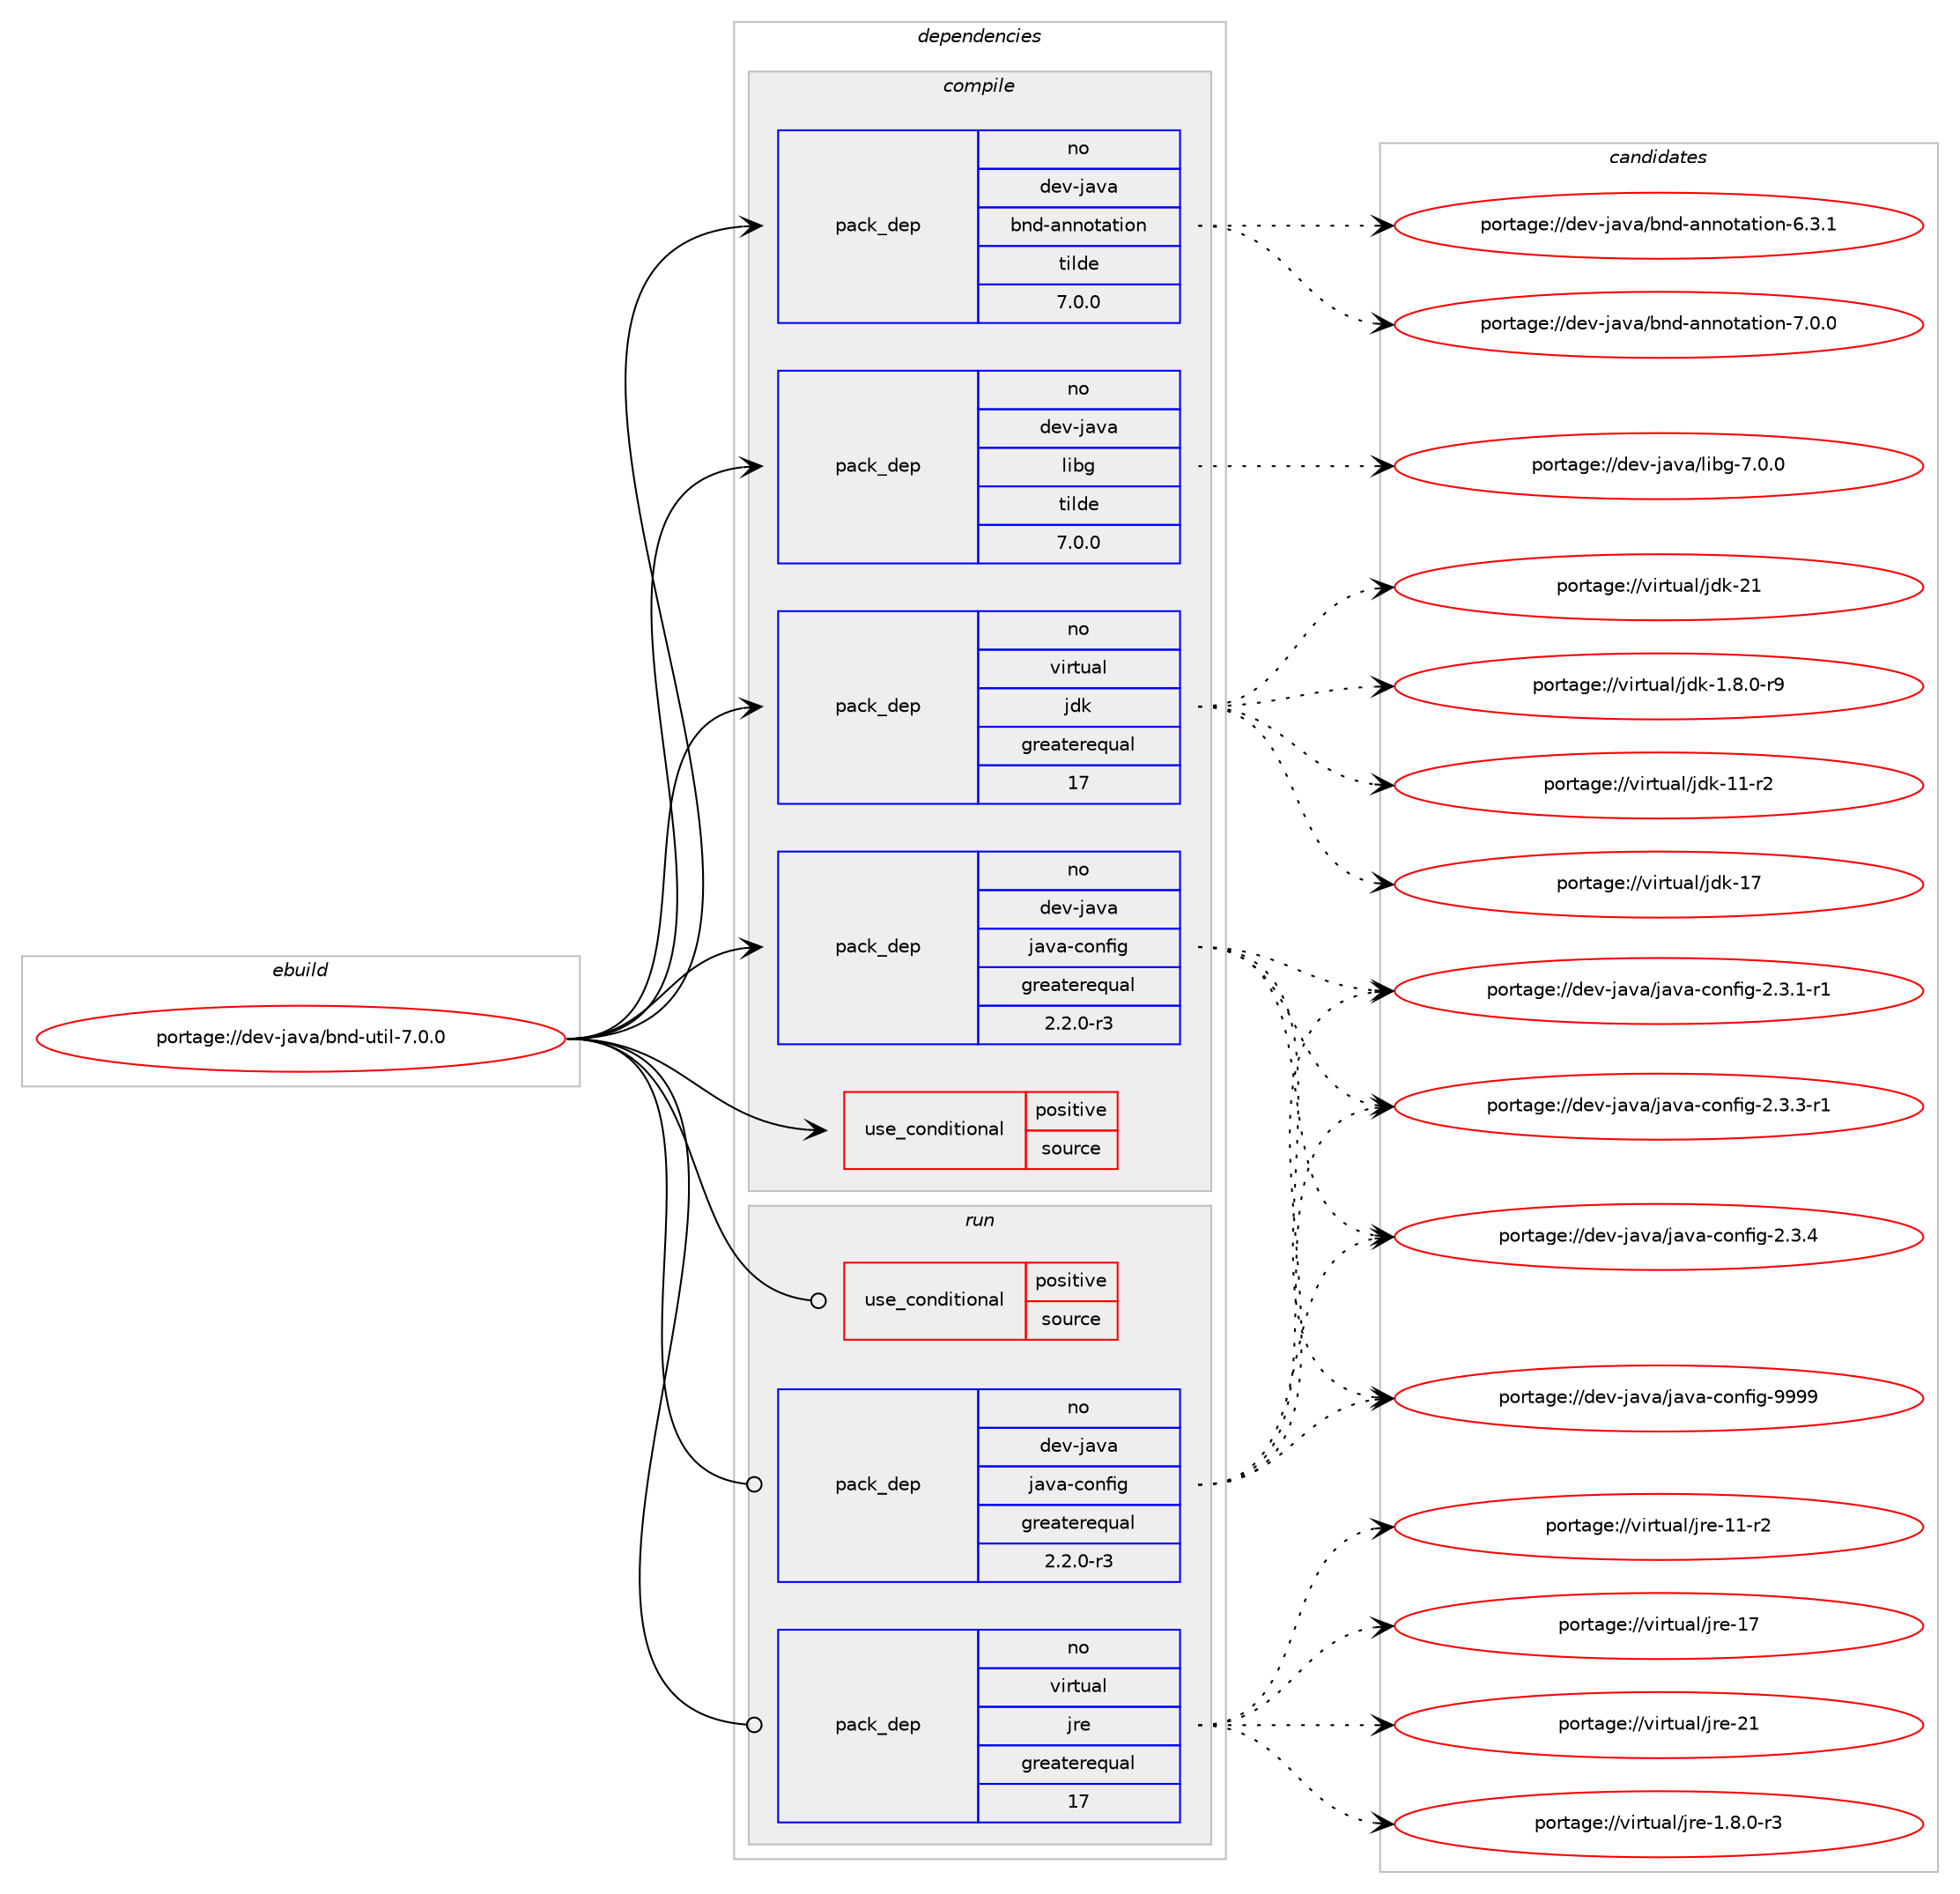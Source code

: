 digraph prolog {

# *************
# Graph options
# *************

newrank=true;
concentrate=true;
compound=true;
graph [rankdir=LR,fontname=Helvetica,fontsize=10,ranksep=1.5];#, ranksep=2.5, nodesep=0.2];
edge  [arrowhead=vee];
node  [fontname=Helvetica,fontsize=10];

# **********
# The ebuild
# **********

subgraph cluster_leftcol {
color=gray;
rank=same;
label=<<i>ebuild</i>>;
id [label="portage://dev-java/bnd-util-7.0.0", color=red, width=4, href="../dev-java/bnd-util-7.0.0.svg"];
}

# ****************
# The dependencies
# ****************

subgraph cluster_midcol {
color=gray;
label=<<i>dependencies</i>>;
subgraph cluster_compile {
fillcolor="#eeeeee";
style=filled;
label=<<i>compile</i>>;
subgraph cond20901 {
dependency47014 [label=<<TABLE BORDER="0" CELLBORDER="1" CELLSPACING="0" CELLPADDING="4"><TR><TD ROWSPAN="3" CELLPADDING="10">use_conditional</TD></TR><TR><TD>positive</TD></TR><TR><TD>source</TD></TR></TABLE>>, shape=none, color=red];
# *** BEGIN UNKNOWN DEPENDENCY TYPE (TODO) ***
# dependency47014 -> package_dependency(portage://dev-java/bnd-util-7.0.0,install,no,app-arch,zip,none,[,,],[],[])
# *** END UNKNOWN DEPENDENCY TYPE (TODO) ***

}
id:e -> dependency47014:w [weight=20,style="solid",arrowhead="vee"];
subgraph pack25089 {
dependency47015 [label=<<TABLE BORDER="0" CELLBORDER="1" CELLSPACING="0" CELLPADDING="4" WIDTH="220"><TR><TD ROWSPAN="6" CELLPADDING="30">pack_dep</TD></TR><TR><TD WIDTH="110">no</TD></TR><TR><TD>dev-java</TD></TR><TR><TD>bnd-annotation</TD></TR><TR><TD>tilde</TD></TR><TR><TD>7.0.0</TD></TR></TABLE>>, shape=none, color=blue];
}
id:e -> dependency47015:w [weight=20,style="solid",arrowhead="vee"];
subgraph pack25090 {
dependency47016 [label=<<TABLE BORDER="0" CELLBORDER="1" CELLSPACING="0" CELLPADDING="4" WIDTH="220"><TR><TD ROWSPAN="6" CELLPADDING="30">pack_dep</TD></TR><TR><TD WIDTH="110">no</TD></TR><TR><TD>dev-java</TD></TR><TR><TD>java-config</TD></TR><TR><TD>greaterequal</TD></TR><TR><TD>2.2.0-r3</TD></TR></TABLE>>, shape=none, color=blue];
}
id:e -> dependency47016:w [weight=20,style="solid",arrowhead="vee"];
subgraph pack25091 {
dependency47017 [label=<<TABLE BORDER="0" CELLBORDER="1" CELLSPACING="0" CELLPADDING="4" WIDTH="220"><TR><TD ROWSPAN="6" CELLPADDING="30">pack_dep</TD></TR><TR><TD WIDTH="110">no</TD></TR><TR><TD>dev-java</TD></TR><TR><TD>libg</TD></TR><TR><TD>tilde</TD></TR><TR><TD>7.0.0</TD></TR></TABLE>>, shape=none, color=blue];
}
id:e -> dependency47017:w [weight=20,style="solid",arrowhead="vee"];
# *** BEGIN UNKNOWN DEPENDENCY TYPE (TODO) ***
# id -> package_dependency(portage://dev-java/bnd-util-7.0.0,install,no,dev-java,osgi-annotation,none,[,,],[slot(0)],[])
# *** END UNKNOWN DEPENDENCY TYPE (TODO) ***

# *** BEGIN UNKNOWN DEPENDENCY TYPE (TODO) ***
# id -> package_dependency(portage://dev-java/bnd-util-7.0.0,install,no,dev-java,osgi-cmpn,none,[,,],[slot(8)],[])
# *** END UNKNOWN DEPENDENCY TYPE (TODO) ***

# *** BEGIN UNKNOWN DEPENDENCY TYPE (TODO) ***
# id -> package_dependency(portage://dev-java/bnd-util-7.0.0,install,no,dev-java,osgi-core,none,[,,],[slot(0)],[])
# *** END UNKNOWN DEPENDENCY TYPE (TODO) ***

# *** BEGIN UNKNOWN DEPENDENCY TYPE (TODO) ***
# id -> package_dependency(portage://dev-java/bnd-util-7.0.0,install,no,dev-java,slf4j-api,none,[,,],[slot(0)],[])
# *** END UNKNOWN DEPENDENCY TYPE (TODO) ***

subgraph pack25092 {
dependency47018 [label=<<TABLE BORDER="0" CELLBORDER="1" CELLSPACING="0" CELLPADDING="4" WIDTH="220"><TR><TD ROWSPAN="6" CELLPADDING="30">pack_dep</TD></TR><TR><TD WIDTH="110">no</TD></TR><TR><TD>virtual</TD></TR><TR><TD>jdk</TD></TR><TR><TD>greaterequal</TD></TR><TR><TD>17</TD></TR></TABLE>>, shape=none, color=blue];
}
id:e -> dependency47018:w [weight=20,style="solid",arrowhead="vee"];
}
subgraph cluster_compileandrun {
fillcolor="#eeeeee";
style=filled;
label=<<i>compile and run</i>>;
}
subgraph cluster_run {
fillcolor="#eeeeee";
style=filled;
label=<<i>run</i>>;
subgraph cond20902 {
dependency47019 [label=<<TABLE BORDER="0" CELLBORDER="1" CELLSPACING="0" CELLPADDING="4"><TR><TD ROWSPAN="3" CELLPADDING="10">use_conditional</TD></TR><TR><TD>positive</TD></TR><TR><TD>source</TD></TR></TABLE>>, shape=none, color=red];
# *** BEGIN UNKNOWN DEPENDENCY TYPE (TODO) ***
# dependency47019 -> package_dependency(portage://dev-java/bnd-util-7.0.0,run,no,app-arch,zip,none,[,,],[],[])
# *** END UNKNOWN DEPENDENCY TYPE (TODO) ***

}
id:e -> dependency47019:w [weight=20,style="solid",arrowhead="odot"];
subgraph pack25093 {
dependency47020 [label=<<TABLE BORDER="0" CELLBORDER="1" CELLSPACING="0" CELLPADDING="4" WIDTH="220"><TR><TD ROWSPAN="6" CELLPADDING="30">pack_dep</TD></TR><TR><TD WIDTH="110">no</TD></TR><TR><TD>dev-java</TD></TR><TR><TD>java-config</TD></TR><TR><TD>greaterequal</TD></TR><TR><TD>2.2.0-r3</TD></TR></TABLE>>, shape=none, color=blue];
}
id:e -> dependency47020:w [weight=20,style="solid",arrowhead="odot"];
# *** BEGIN UNKNOWN DEPENDENCY TYPE (TODO) ***
# id -> package_dependency(portage://dev-java/bnd-util-7.0.0,run,no,dev-java,osgi-annotation,none,[,,],[slot(0)],[])
# *** END UNKNOWN DEPENDENCY TYPE (TODO) ***

subgraph pack25094 {
dependency47021 [label=<<TABLE BORDER="0" CELLBORDER="1" CELLSPACING="0" CELLPADDING="4" WIDTH="220"><TR><TD ROWSPAN="6" CELLPADDING="30">pack_dep</TD></TR><TR><TD WIDTH="110">no</TD></TR><TR><TD>virtual</TD></TR><TR><TD>jre</TD></TR><TR><TD>greaterequal</TD></TR><TR><TD>17</TD></TR></TABLE>>, shape=none, color=blue];
}
id:e -> dependency47021:w [weight=20,style="solid",arrowhead="odot"];
}
}

# **************
# The candidates
# **************

subgraph cluster_choices {
rank=same;
color=gray;
label=<<i>candidates</i>>;

subgraph choice25089 {
color=black;
nodesep=1;
choice1001011184510697118974798110100459711011011111697116105111110455446514649 [label="portage://dev-java/bnd-annotation-6.3.1", color=red, width=4,href="../dev-java/bnd-annotation-6.3.1.svg"];
choice1001011184510697118974798110100459711011011111697116105111110455546484648 [label="portage://dev-java/bnd-annotation-7.0.0", color=red, width=4,href="../dev-java/bnd-annotation-7.0.0.svg"];
dependency47015:e -> choice1001011184510697118974798110100459711011011111697116105111110455446514649:w [style=dotted,weight="100"];
dependency47015:e -> choice1001011184510697118974798110100459711011011111697116105111110455546484648:w [style=dotted,weight="100"];
}
subgraph choice25090 {
color=black;
nodesep=1;
choice10010111845106971189747106971189745991111101021051034550465146494511449 [label="portage://dev-java/java-config-2.3.1-r1", color=red, width=4,href="../dev-java/java-config-2.3.1-r1.svg"];
choice10010111845106971189747106971189745991111101021051034550465146514511449 [label="portage://dev-java/java-config-2.3.3-r1", color=red, width=4,href="../dev-java/java-config-2.3.3-r1.svg"];
choice1001011184510697118974710697118974599111110102105103455046514652 [label="portage://dev-java/java-config-2.3.4", color=red, width=4,href="../dev-java/java-config-2.3.4.svg"];
choice10010111845106971189747106971189745991111101021051034557575757 [label="portage://dev-java/java-config-9999", color=red, width=4,href="../dev-java/java-config-9999.svg"];
dependency47016:e -> choice10010111845106971189747106971189745991111101021051034550465146494511449:w [style=dotted,weight="100"];
dependency47016:e -> choice10010111845106971189747106971189745991111101021051034550465146514511449:w [style=dotted,weight="100"];
dependency47016:e -> choice1001011184510697118974710697118974599111110102105103455046514652:w [style=dotted,weight="100"];
dependency47016:e -> choice10010111845106971189747106971189745991111101021051034557575757:w [style=dotted,weight="100"];
}
subgraph choice25091 {
color=black;
nodesep=1;
choice1001011184510697118974710810598103455546484648 [label="portage://dev-java/libg-7.0.0", color=red, width=4,href="../dev-java/libg-7.0.0.svg"];
dependency47017:e -> choice1001011184510697118974710810598103455546484648:w [style=dotted,weight="100"];
}
subgraph choice25092 {
color=black;
nodesep=1;
choice11810511411611797108471061001074549465646484511457 [label="portage://virtual/jdk-1.8.0-r9", color=red, width=4,href="../virtual/jdk-1.8.0-r9.svg"];
choice11810511411611797108471061001074549494511450 [label="portage://virtual/jdk-11-r2", color=red, width=4,href="../virtual/jdk-11-r2.svg"];
choice1181051141161179710847106100107454955 [label="portage://virtual/jdk-17", color=red, width=4,href="../virtual/jdk-17.svg"];
choice1181051141161179710847106100107455049 [label="portage://virtual/jdk-21", color=red, width=4,href="../virtual/jdk-21.svg"];
dependency47018:e -> choice11810511411611797108471061001074549465646484511457:w [style=dotted,weight="100"];
dependency47018:e -> choice11810511411611797108471061001074549494511450:w [style=dotted,weight="100"];
dependency47018:e -> choice1181051141161179710847106100107454955:w [style=dotted,weight="100"];
dependency47018:e -> choice1181051141161179710847106100107455049:w [style=dotted,weight="100"];
}
subgraph choice25093 {
color=black;
nodesep=1;
choice10010111845106971189747106971189745991111101021051034550465146494511449 [label="portage://dev-java/java-config-2.3.1-r1", color=red, width=4,href="../dev-java/java-config-2.3.1-r1.svg"];
choice10010111845106971189747106971189745991111101021051034550465146514511449 [label="portage://dev-java/java-config-2.3.3-r1", color=red, width=4,href="../dev-java/java-config-2.3.3-r1.svg"];
choice1001011184510697118974710697118974599111110102105103455046514652 [label="portage://dev-java/java-config-2.3.4", color=red, width=4,href="../dev-java/java-config-2.3.4.svg"];
choice10010111845106971189747106971189745991111101021051034557575757 [label="portage://dev-java/java-config-9999", color=red, width=4,href="../dev-java/java-config-9999.svg"];
dependency47020:e -> choice10010111845106971189747106971189745991111101021051034550465146494511449:w [style=dotted,weight="100"];
dependency47020:e -> choice10010111845106971189747106971189745991111101021051034550465146514511449:w [style=dotted,weight="100"];
dependency47020:e -> choice1001011184510697118974710697118974599111110102105103455046514652:w [style=dotted,weight="100"];
dependency47020:e -> choice10010111845106971189747106971189745991111101021051034557575757:w [style=dotted,weight="100"];
}
subgraph choice25094 {
color=black;
nodesep=1;
choice11810511411611797108471061141014549465646484511451 [label="portage://virtual/jre-1.8.0-r3", color=red, width=4,href="../virtual/jre-1.8.0-r3.svg"];
choice11810511411611797108471061141014549494511450 [label="portage://virtual/jre-11-r2", color=red, width=4,href="../virtual/jre-11-r2.svg"];
choice1181051141161179710847106114101454955 [label="portage://virtual/jre-17", color=red, width=4,href="../virtual/jre-17.svg"];
choice1181051141161179710847106114101455049 [label="portage://virtual/jre-21", color=red, width=4,href="../virtual/jre-21.svg"];
dependency47021:e -> choice11810511411611797108471061141014549465646484511451:w [style=dotted,weight="100"];
dependency47021:e -> choice11810511411611797108471061141014549494511450:w [style=dotted,weight="100"];
dependency47021:e -> choice1181051141161179710847106114101454955:w [style=dotted,weight="100"];
dependency47021:e -> choice1181051141161179710847106114101455049:w [style=dotted,weight="100"];
}
}

}
